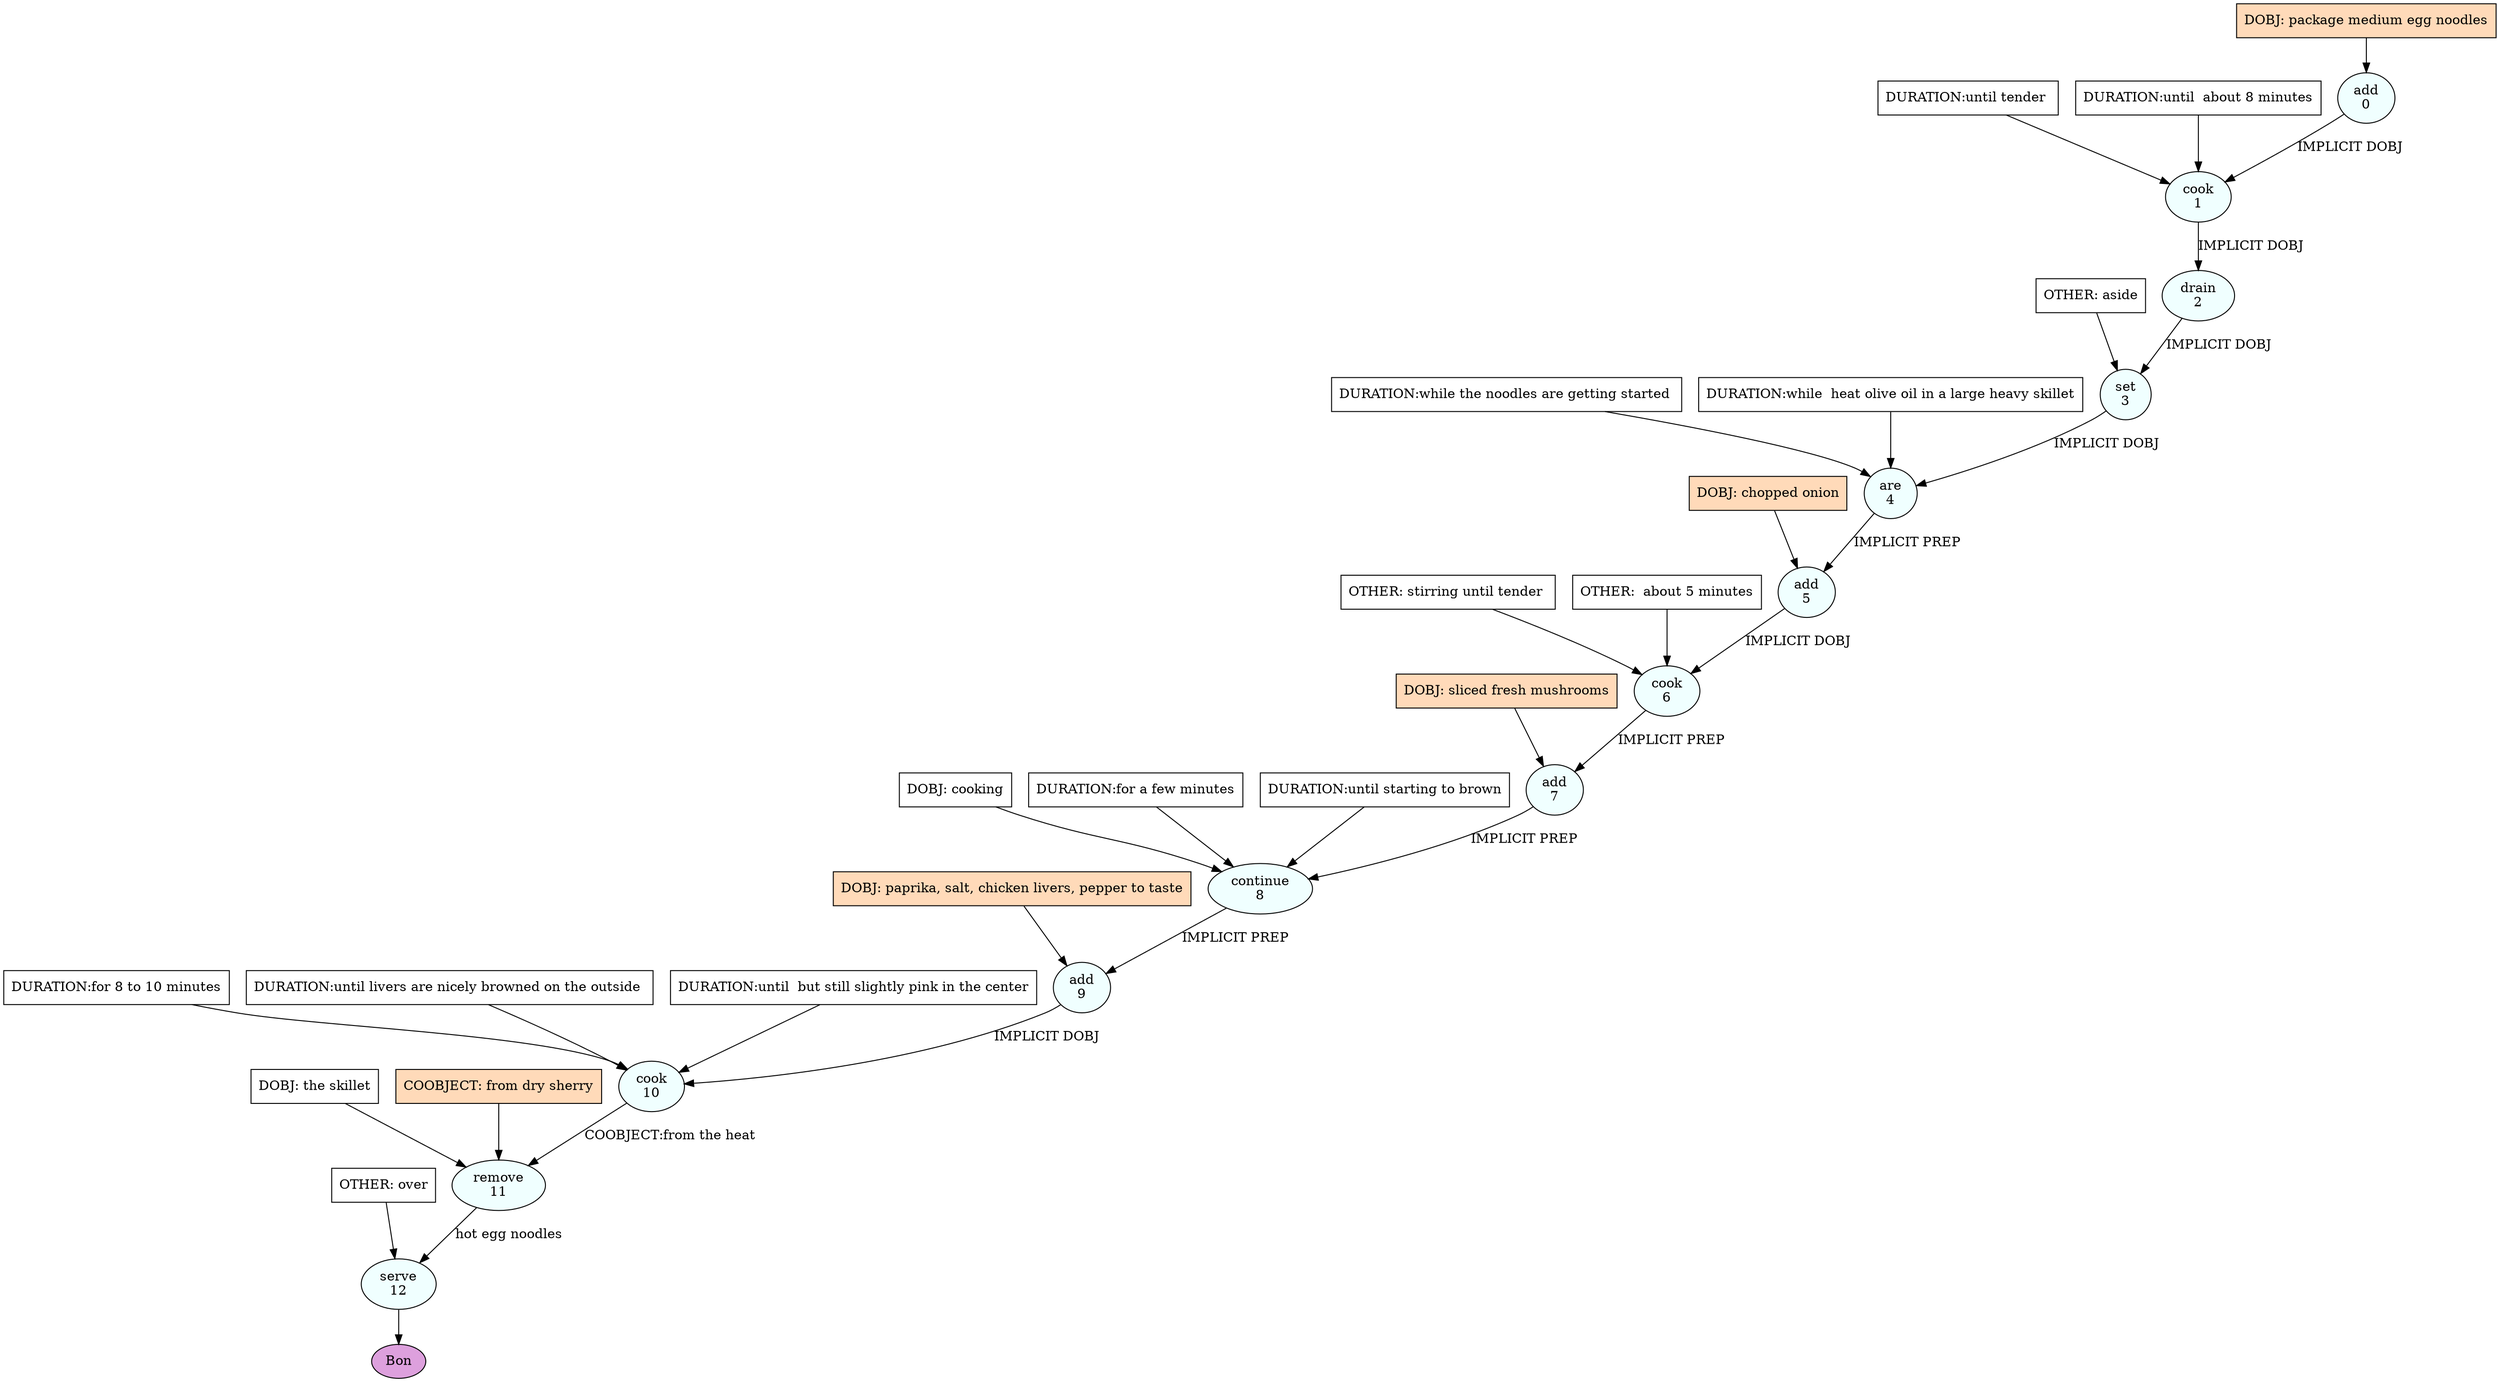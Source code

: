 digraph recipe {
E0[label="add
0", shape=oval, style=filled, fillcolor=azure]
E1[label="cook
1", shape=oval, style=filled, fillcolor=azure]
E2[label="drain
2", shape=oval, style=filled, fillcolor=azure]
E3[label="set
3", shape=oval, style=filled, fillcolor=azure]
E4[label="are
4", shape=oval, style=filled, fillcolor=azure]
E5[label="add
5", shape=oval, style=filled, fillcolor=azure]
E6[label="cook
6", shape=oval, style=filled, fillcolor=azure]
E7[label="add
7", shape=oval, style=filled, fillcolor=azure]
E8[label="continue
8", shape=oval, style=filled, fillcolor=azure]
E9[label="add
9", shape=oval, style=filled, fillcolor=azure]
E10[label="cook
10", shape=oval, style=filled, fillcolor=azure]
E11[label="remove
11", shape=oval, style=filled, fillcolor=azure]
E12[label="serve
12", shape=oval, style=filled, fillcolor=azure]
D0[label="DOBJ: package medium egg noodles", shape=box, style=filled, fillcolor=peachpuff]
D0 -> E0
E0 -> E1 [label="IMPLICIT DOBJ"]
P1_1_0[label="DURATION:until tender ", shape=box, style=filled, fillcolor=white]
P1_1_0 -> E1
P1_1_1[label="DURATION:until  about 8 minutes", shape=box, style=filled, fillcolor=white]
P1_1_1 -> E1
E1 -> E2 [label="IMPLICIT DOBJ"]
E2 -> E3 [label="IMPLICIT DOBJ"]
O3_0_0[label="OTHER: aside", shape=box, style=filled, fillcolor=white]
O3_0_0 -> E3
E3 -> E4 [label="IMPLICIT DOBJ"]
P4_1_0[label="DURATION:while the noodles are getting started ", shape=box, style=filled, fillcolor=white]
P4_1_0 -> E4
P4_1_1[label="DURATION:while  heat olive oil in a large heavy skillet", shape=box, style=filled, fillcolor=white]
P4_1_1 -> E4
D5_ing[label="DOBJ: chopped onion", shape=box, style=filled, fillcolor=peachpuff]
D5_ing -> E5
E4 -> E5 [label="IMPLICIT PREP"]
E5 -> E6 [label="IMPLICIT DOBJ"]
O6_0_0[label="OTHER: stirring until tender ", shape=box, style=filled, fillcolor=white]
O6_0_0 -> E6
O6_0_1[label="OTHER:  about 5 minutes", shape=box, style=filled, fillcolor=white]
O6_0_1 -> E6
D7_ing[label="DOBJ: sliced fresh mushrooms", shape=box, style=filled, fillcolor=peachpuff]
D7_ing -> E7
E6 -> E7 [label="IMPLICIT PREP"]
D8_0[label="DOBJ: cooking", shape=box, style=filled, fillcolor=white]
D8_0 -> E8
E7 -> E8 [label="IMPLICIT PREP"]
P8_1_0[label="DURATION:for a few minutes", shape=box, style=filled, fillcolor=white]
P8_1_0 -> E8
P8_2_0[label="DURATION:until starting to brown", shape=box, style=filled, fillcolor=white]
P8_2_0 -> E8
D9_ing[label="DOBJ: paprika, salt, chicken livers, pepper to taste", shape=box, style=filled, fillcolor=peachpuff]
D9_ing -> E9
E8 -> E9 [label="IMPLICIT PREP"]
E9 -> E10 [label="IMPLICIT DOBJ"]
P10_1_0[label="DURATION:for 8 to 10 minutes", shape=box, style=filled, fillcolor=white]
P10_1_0 -> E10
P10_2_0[label="DURATION:until livers are nicely browned on the outside ", shape=box, style=filled, fillcolor=white]
P10_2_0 -> E10
P10_2_1[label="DURATION:until  but still slightly pink in the center", shape=box, style=filled, fillcolor=white]
P10_2_1 -> E10
D11_0[label="DOBJ: the skillet", shape=box, style=filled, fillcolor=white]
D11_0 -> E11
P11_1_ing[label="COOBJECT: from dry sherry", shape=box, style=filled, fillcolor=peachpuff]
P11_1_ing -> E11
E10 -> E11 [label="COOBJECT:from the heat "]
E11 -> E12 [label="hot egg noodles"]
O12_0_0[label="OTHER: over", shape=box, style=filled, fillcolor=white]
O12_0_0 -> E12
EOR[label="Bon", shape=oval, style=filled, fillcolor=plum]
E12 -> EOR
}
